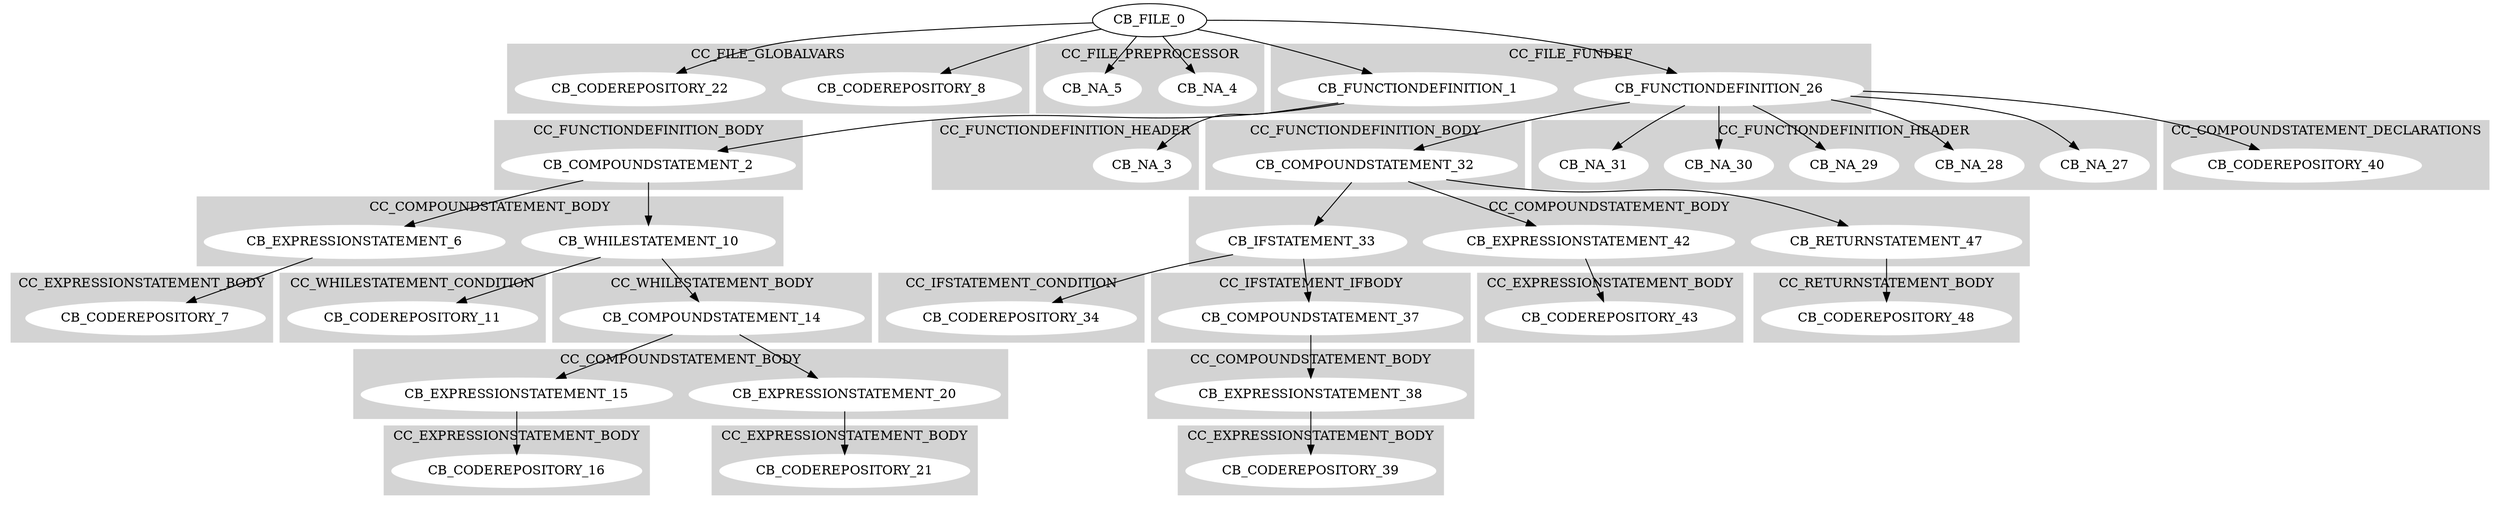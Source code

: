 digraph {
	subgraph cluster0{
		node [style=filled,color=white];
		style=filled;
		color=lightgrey;
		CB_CODEREPOSITORY_8;CB_CODEREPOSITORY_22;
		label=CC_FILE_GLOBALVARS;
	}
	subgraph cluster1{
		node [style=filled,color=white];
		style=filled;
		color=lightgrey;
		CB_NA_4;CB_NA_5;
		label=CC_FILE_PREPROCESSOR;
	}
	subgraph cluster2{
		node [style=filled,color=white];
		style=filled;
		color=lightgrey;
		CB_FUNCTIONDEFINITION_1;CB_FUNCTIONDEFINITION_26;
		label=CC_FILE_FUNDEF;
	}
"CB_FILE_0"->"CB_NA_4"
"CB_FILE_0"->"CB_NA_5"
"CB_FILE_0"->"CB_CODEREPOSITORY_8"
"CB_FILE_0"->"CB_CODEREPOSITORY_22"
	subgraph cluster3{
		node [style=filled,color=white];
		style=filled;
		color=lightgrey;
		CB_COMPOUNDSTATEMENT_2;
		label=CC_FUNCTIONDEFINITION_BODY;
	}
	subgraph cluster4{
		node [style=filled,color=white];
		style=filled;
		color=lightgrey;
		CB_NA_3;
		label=CC_FUNCTIONDEFINITION_HEADER;
	}
"CB_FUNCTIONDEFINITION_1"->"CB_NA_3"
	subgraph cluster5{
		node [style=filled,color=white];
		style=filled;
		color=lightgrey;
		CB_EXPRESSIONSTATEMENT_6;CB_WHILESTATEMENT_10;
		label=CC_COMPOUNDSTATEMENT_BODY;
	}
	subgraph cluster6{
		node [style=filled,color=white];
		style=filled;
		color=lightgrey;
		CB_CODEREPOSITORY_7;
		label=CC_EXPRESSIONSTATEMENT_BODY;
	}
"CB_EXPRESSIONSTATEMENT_6"->"CB_CODEREPOSITORY_7"
"CB_COMPOUNDSTATEMENT_2"->"CB_EXPRESSIONSTATEMENT_6"
	subgraph cluster7{
		node [style=filled,color=white];
		style=filled;
		color=lightgrey;
		CB_CODEREPOSITORY_11;
		label=CC_WHILESTATEMENT_CONDITION;
	}
	subgraph cluster8{
		node [style=filled,color=white];
		style=filled;
		color=lightgrey;
		CB_COMPOUNDSTATEMENT_14;
		label=CC_WHILESTATEMENT_BODY;
	}
"CB_WHILESTATEMENT_10"->"CB_CODEREPOSITORY_11"
	subgraph cluster9{
		node [style=filled,color=white];
		style=filled;
		color=lightgrey;
		CB_EXPRESSIONSTATEMENT_15;CB_EXPRESSIONSTATEMENT_20;
		label=CC_COMPOUNDSTATEMENT_BODY;
	}
	subgraph cluster10{
		node [style=filled,color=white];
		style=filled;
		color=lightgrey;
		CB_CODEREPOSITORY_16;
		label=CC_EXPRESSIONSTATEMENT_BODY;
	}
"CB_EXPRESSIONSTATEMENT_15"->"CB_CODEREPOSITORY_16"
"CB_COMPOUNDSTATEMENT_14"->"CB_EXPRESSIONSTATEMENT_15"
	subgraph cluster11{
		node [style=filled,color=white];
		style=filled;
		color=lightgrey;
		CB_CODEREPOSITORY_21;
		label=CC_EXPRESSIONSTATEMENT_BODY;
	}
"CB_EXPRESSIONSTATEMENT_20"->"CB_CODEREPOSITORY_21"
"CB_COMPOUNDSTATEMENT_14"->"CB_EXPRESSIONSTATEMENT_20"
"CB_WHILESTATEMENT_10"->"CB_COMPOUNDSTATEMENT_14"
"CB_COMPOUNDSTATEMENT_2"->"CB_WHILESTATEMENT_10"
"CB_FUNCTIONDEFINITION_1"->"CB_COMPOUNDSTATEMENT_2"
"CB_FILE_0"->"CB_FUNCTIONDEFINITION_1"
	subgraph cluster12{
		node [style=filled,color=white];
		style=filled;
		color=lightgrey;
		CB_COMPOUNDSTATEMENT_32;
		label=CC_FUNCTIONDEFINITION_BODY;
	}
	subgraph cluster13{
		node [style=filled,color=white];
		style=filled;
		color=lightgrey;
		CB_NA_27;CB_NA_28;CB_NA_29;CB_NA_30;CB_NA_31;
		label=CC_FUNCTIONDEFINITION_HEADER;
	}
"CB_FUNCTIONDEFINITION_26"->"CB_NA_27"
"CB_FUNCTIONDEFINITION_26"->"CB_NA_28"
"CB_FUNCTIONDEFINITION_26"->"CB_NA_29"
"CB_FUNCTIONDEFINITION_26"->"CB_NA_30"
"CB_FUNCTIONDEFINITION_26"->"CB_NA_31"
	subgraph cluster14{
		node [style=filled,color=white];
		style=filled;
		color=lightgrey;
		CB_IFSTATEMENT_33;CB_EXPRESSIONSTATEMENT_42;CB_RETURNSTATEMENT_47;
		label=CC_COMPOUNDSTATEMENT_BODY;
	}
	subgraph cluster15{
		node [style=filled,color=white];
		style=filled;
		color=lightgrey;
		CB_CODEREPOSITORY_40;
		label=CC_COMPOUNDSTATEMENT_DECLARATIONS;
	}
"CB_FUNCTIONDEFINITION_26"->"CB_CODEREPOSITORY_40"
	subgraph cluster16{
		node [style=filled,color=white];
		style=filled;
		color=lightgrey;
		CB_CODEREPOSITORY_34;
		label=CC_IFSTATEMENT_CONDITION;
	}
	subgraph cluster17{
		node [style=filled,color=white];
		style=filled;
		color=lightgrey;
		CB_COMPOUNDSTATEMENT_37;
		label=CC_IFSTATEMENT_IFBODY;
	}
"CB_IFSTATEMENT_33"->"CB_CODEREPOSITORY_34"
	subgraph cluster18{
		node [style=filled,color=white];
		style=filled;
		color=lightgrey;
		CB_EXPRESSIONSTATEMENT_38;
		label=CC_COMPOUNDSTATEMENT_BODY;
	}
	subgraph cluster19{
		node [style=filled,color=white];
		style=filled;
		color=lightgrey;
		CB_CODEREPOSITORY_39;
		label=CC_EXPRESSIONSTATEMENT_BODY;
	}
"CB_EXPRESSIONSTATEMENT_38"->"CB_CODEREPOSITORY_39"
"CB_COMPOUNDSTATEMENT_37"->"CB_EXPRESSIONSTATEMENT_38"
"CB_IFSTATEMENT_33"->"CB_COMPOUNDSTATEMENT_37"
"CB_COMPOUNDSTATEMENT_32"->"CB_IFSTATEMENT_33"
	subgraph cluster20{
		node [style=filled,color=white];
		style=filled;
		color=lightgrey;
		CB_CODEREPOSITORY_43;
		label=CC_EXPRESSIONSTATEMENT_BODY;
	}
"CB_EXPRESSIONSTATEMENT_42"->"CB_CODEREPOSITORY_43"
"CB_COMPOUNDSTATEMENT_32"->"CB_EXPRESSIONSTATEMENT_42"
	subgraph cluster21{
		node [style=filled,color=white];
		style=filled;
		color=lightgrey;
		CB_CODEREPOSITORY_48;
		label=CC_RETURNSTATEMENT_BODY;
	}
"CB_RETURNSTATEMENT_47"->"CB_CODEREPOSITORY_48"
"CB_COMPOUNDSTATEMENT_32"->"CB_RETURNSTATEMENT_47"
"CB_FUNCTIONDEFINITION_26"->"CB_COMPOUNDSTATEMENT_32"
"CB_FILE_0"->"CB_FUNCTIONDEFINITION_26"
}
